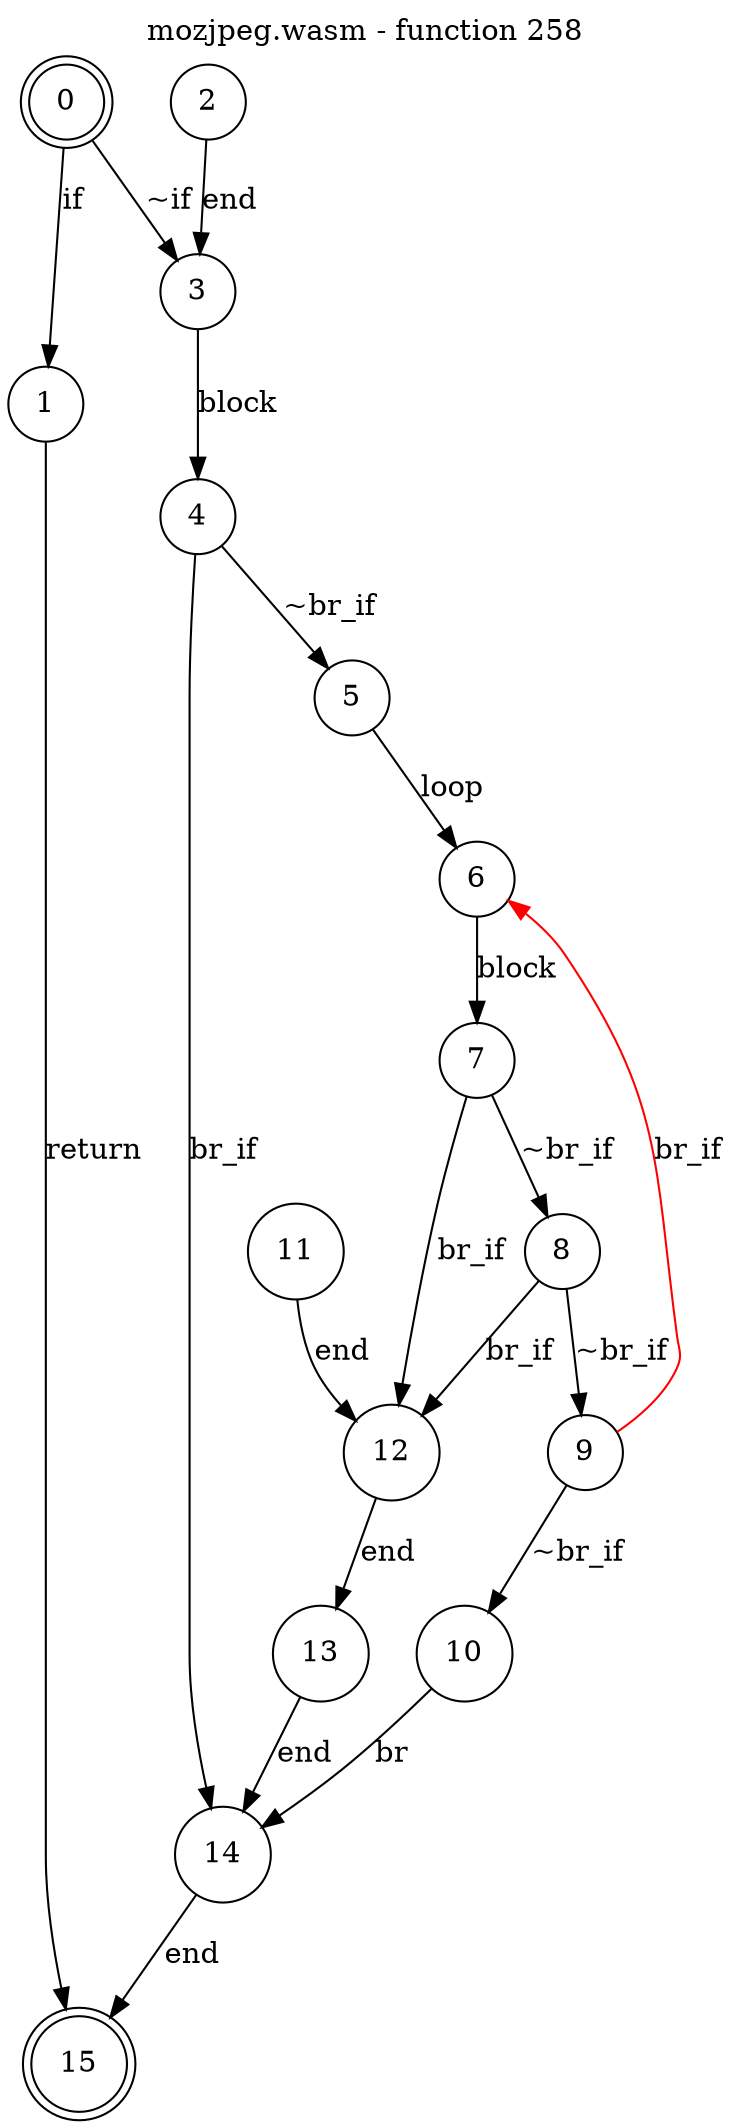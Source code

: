 digraph finite_state_machine {
    label = "mozjpeg.wasm - function 258"
    labelloc =  t
    labelfontsize = 16
    labelfontcolor = black
    labelfontname = "Helvetica"
    node [shape = doublecircle]; 0 15;
    node [shape = circle];
    0 -> 1[label = "if"];
    0 -> 3[label = "~if"];
    1 -> 15[label = "return"];
    2 -> 3[label = "end"];
    3 -> 4[label = "block"];
    4 -> 5[label = "~br_if"];
    4 -> 14[label = "br_if"];
    5 -> 6[label = "loop"];
    6 -> 7[label = "block"];
    7 -> 8[label = "~br_if"];
    7 -> 12[label = "br_if"];
    8 -> 9[label = "~br_if"];
    8 -> 12[label = "br_if"];
    9 -> 10[label = "~br_if"];
    9 -> 6[color="red" label = "br_if"];
    10 -> 14[label = "br"];
    11 -> 12[label = "end"];
    12 -> 13[label = "end"];
    13 -> 14[label = "end"];
    14 -> 15[label = "end"];
}
